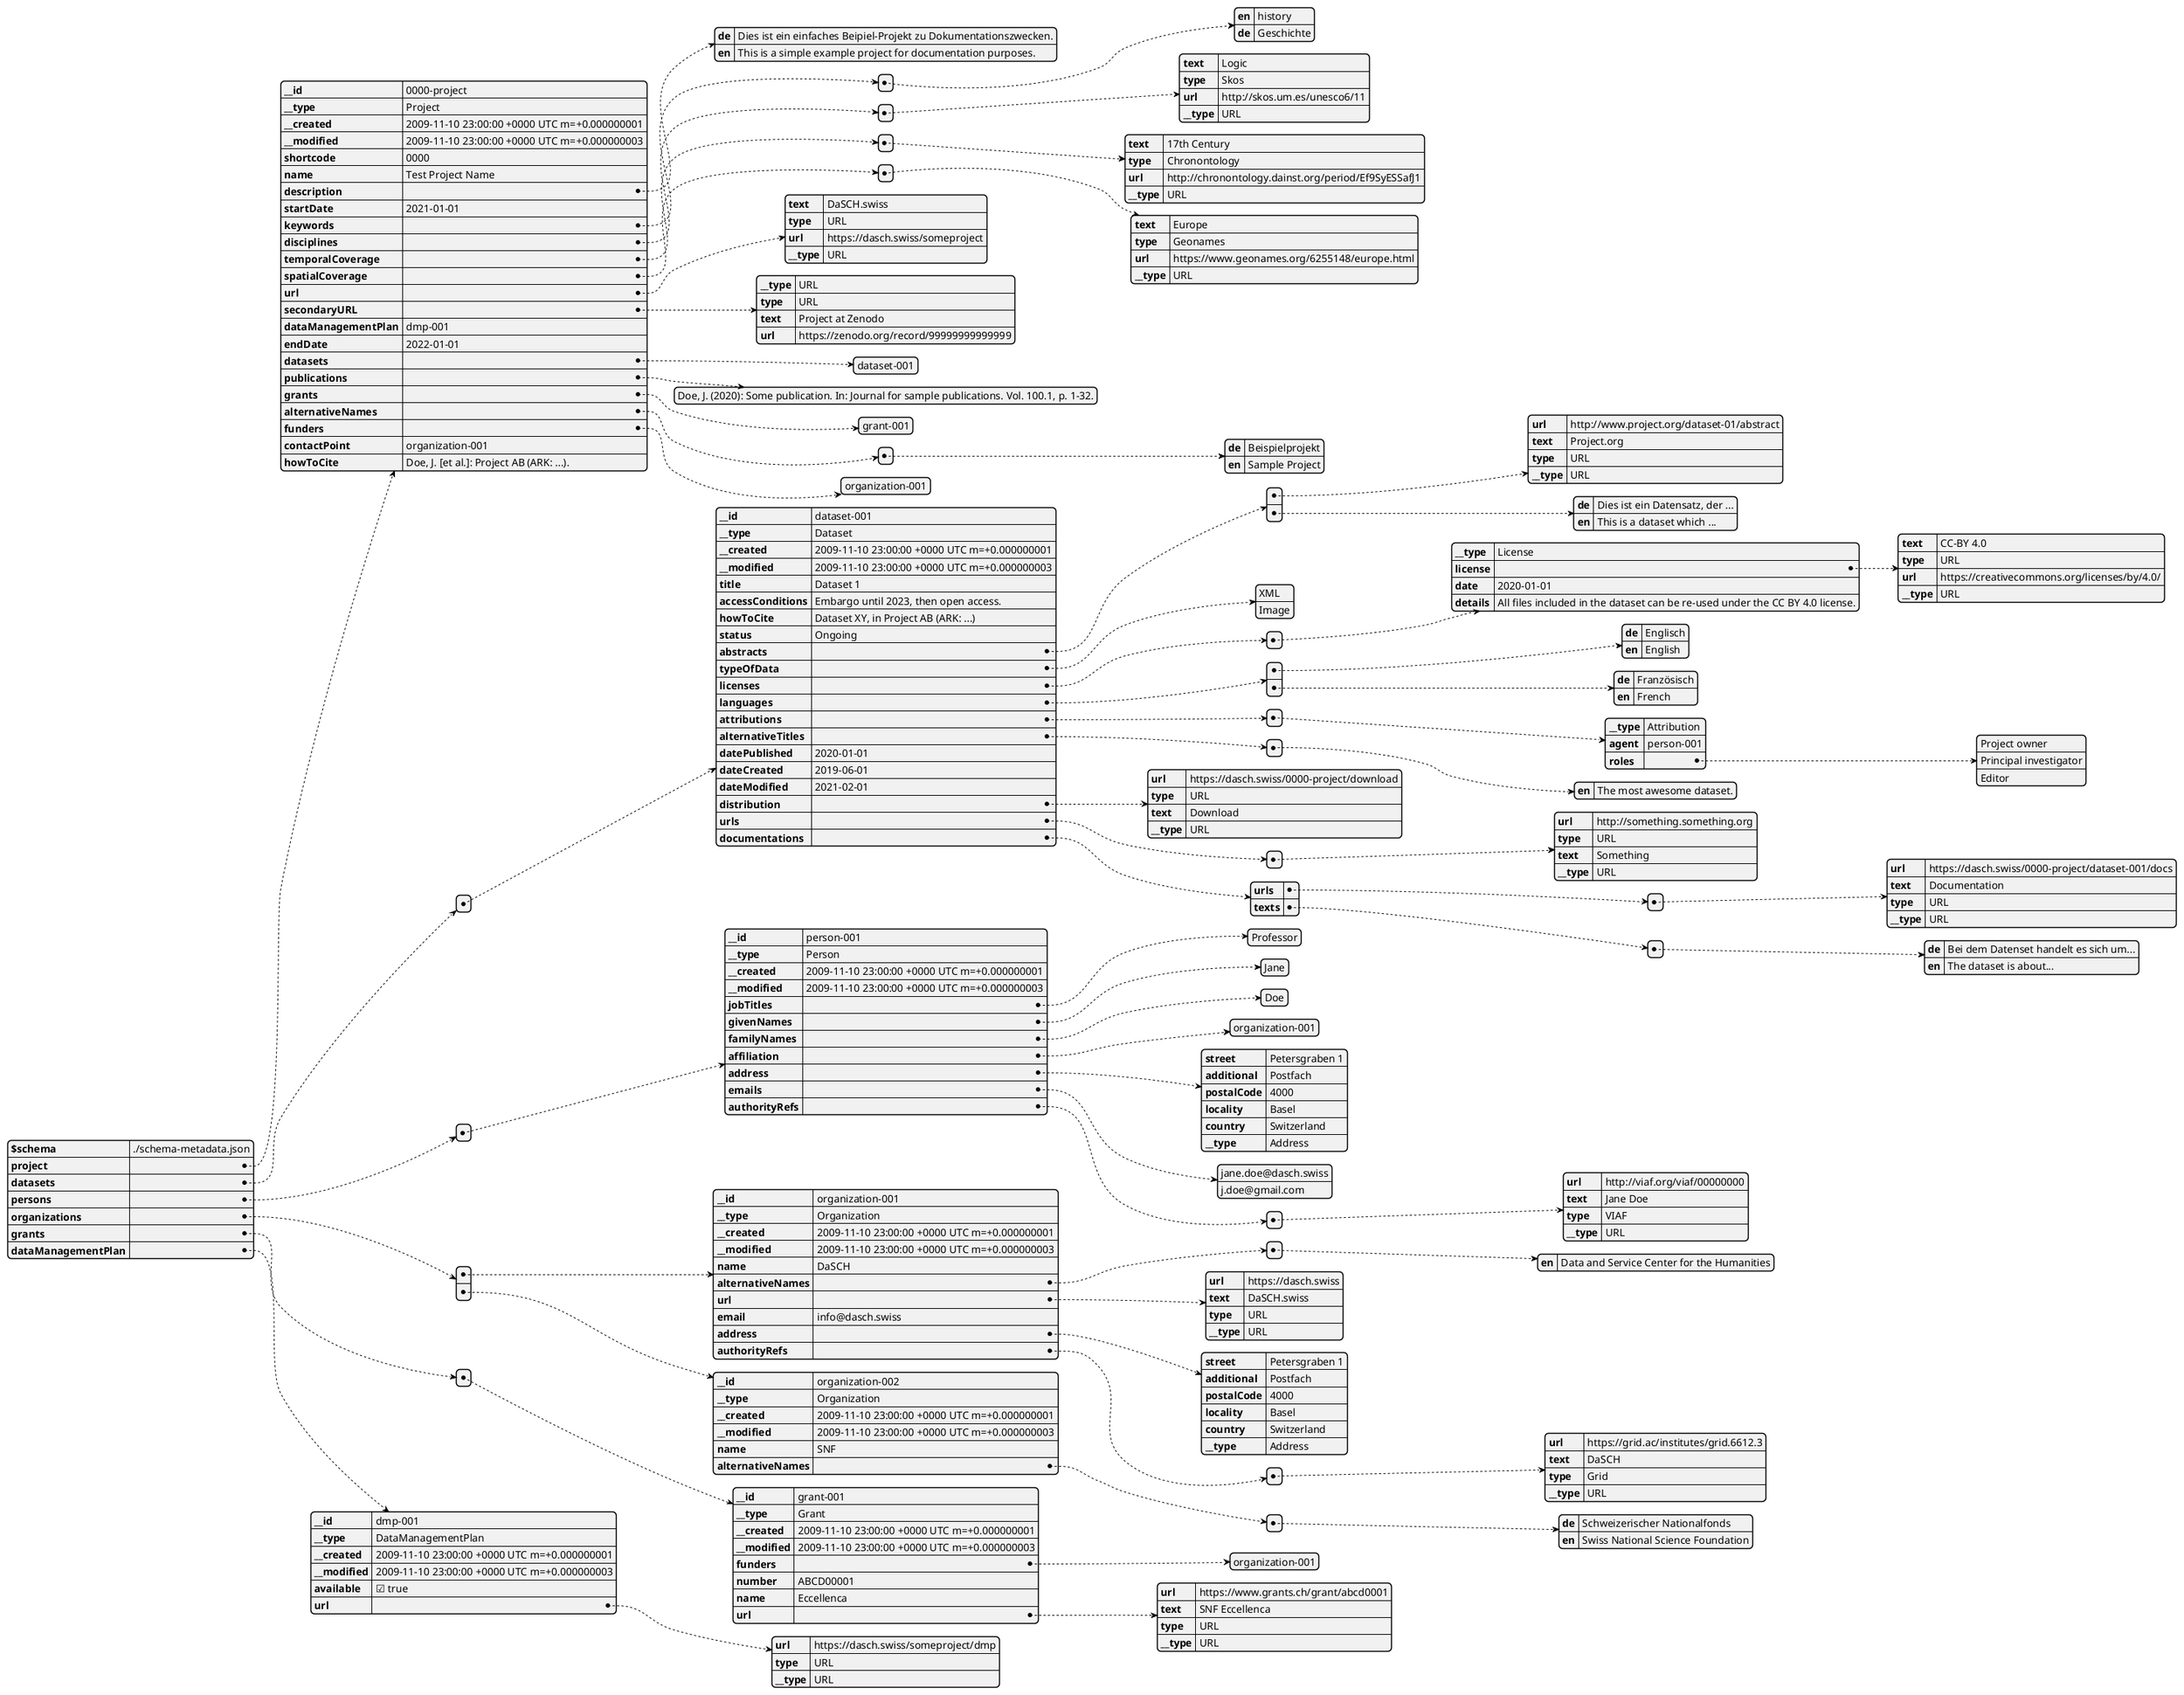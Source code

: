 @startjson API-Example

{
  "$schema": "./schema-metadata.json",
  "project": {
    "__id": "0000-project",
    "__type": "Project",
    "__created": "2009-11-10 23:00:00 +0000 UTC m=+0.000000001",
    "__modified": "2009-11-10 23:00:00 +0000 UTC m=+0.000000003",
    "shortcode": "0000",
    "name": "Test Project Name",
    "description": {
      "de": "Dies ist ein einfaches Beipiel-Projekt zu Dokumentationszwecken.",
      "en": "This is a simple example project for documentation purposes."
    },
    "startDate": "2021-01-01",
    "keywords": [
      {
        "en": "history",
        "de": "Geschichte"
      }
    ],
    "disciplines": [
      {
        "text": "Logic",
        "type": "Skos",
        "url": "http://skos.um.es/unesco6/11",
        "__type": "URL"
      }
    ],
    "temporalCoverage": [
      {
        "text": "17th Century",
        "type": "Chronontology",
        "url": "http://chronontology.dainst.org/period/Ef9SyESSafJ1",
        "__type": "URL"
      }
    ],
    "spatialCoverage": [
      {
        "text": "Europe",
        "type": "Geonames",
        "url": "https://www.geonames.org/6255148/europe.html",
        "__type": "URL"
      }
    ],
    "url": {
      "text": "DaSCH.swiss",
      "type": "URL",
      "url": "https://dasch.swiss/someproject",
      "__type": "URL"
    },
    "secondaryURL": {
      "__type": "URL",
      "type": "URL",
      "text": "Project at Zenodo",
      "url": "https://zenodo.org/record/99999999999999"
    },
    "dataManagementPlan": "dmp-001",
    "endDate": "2022-01-01",
    "datasets": [
      "dataset-001"
    ],
    "publications": [
      "Doe, J. (2020): Some publication. In: Journal for sample publications. Vol. 100.1, p. 1-32."
    ],
    "grants": [
      "grant-001"
    ],
    "alternativeNames": [
      {
        "de": "Beispielprojekt",
        "en": "Sample Project"
      }
    ],
    "funders": [
      "organization-001"
    ],
    "contactPoint": "organization-001",
    "howToCite": "Doe, J. [et al.]: Project AB (ARK: ...)."
  },
  "datasets": [
    {
      "__id": "dataset-001",
      "__type": "Dataset",
      "__created": "2009-11-10 23:00:00 +0000 UTC m=+0.000000001",
      "__modified": "2009-11-10 23:00:00 +0000 UTC m=+0.000000003",
      "title": "Dataset 1",
      "accessConditions": "Embargo until 2023, then open access.",
      "howToCite": "Dataset XY, in Project AB (ARK: ...)",
      "status": "Ongoing",
      "abstracts": [
        {
          "url": "http://www.project.org/dataset-01/abstract",
          "text": "Project.org",
          "type": "URL",
          "__type": "URL"
        },
        {
          "de": "Dies ist ein Datensatz, der ...",
          "en": "This is a dataset which ..."
        }
      ],
      "typeOfData": [
        "XML",
        "Image"
      ],
      "licenses": [
        {
          "__type": "License",
          "license": {
            "text": "CC-BY 4.0",
            "type": "URL",
            "url": "https://creativecommons.org/licenses/by/4.0/",
            "__type": "URL"
          },
          "date": "2020-01-01",
          "details": "All files included in the dataset can be re-used under the CC BY 4.0 license."
        }
      ],
      "languages": [
        {
          "de": "Englisch",
          "en": "English"
        },
        {
          "de": "Französisch",
          "en": "French"
        }
      ],
      "attributions": [
        {
          "__type": "Attribution",
          "agent": "person-001",
          "roles": [
            "Project owner",
            "Principal investigator",
            "Editor"
          ]
        }
      ],
      "alternativeTitles": [
        {
          "en": "The most awesome dataset."
        }
      ],
      "datePublished": "2020-01-01",
      "dateCreated": "2019-06-01",
      "dateModified": "2021-02-01",
      "distribution": {
        "url": "https://dasch.swiss/0000-project/download",
        "type": "URL",
        "text": "Download",
        "__type": "URL"
      },
      "urls": [
        {
          "url": "http://something.something.org",
          "type": "URL",
          "text": "Something",
          "__type": "URL"
        }
      ],
      "documentations": {
        "urls": [
          {
            "url": "https://dasch.swiss/0000-project/dataset-001/docs",
            "text": "Documentation",
            "type": "URL",
            "__type": "URL"
          }
        ],
        "texts": [
          {
            "de": "Bei dem Datenset handelt es sich um...",
            "en": "The dataset is about..."
          }
        ]
      }
    }
  ],
  "persons": [
    {
      "__id": "person-001",
      "__type": "Person",
      "__created": "2009-11-10 23:00:00 +0000 UTC m=+0.000000001",
      "__modified": "2009-11-10 23:00:00 +0000 UTC m=+0.000000003",
      "jobTitles": [
        "Professor"
      ],
      "givenNames": [
        "Jane"
      ],
      "familyNames": [
        "Doe"
      ],
      "affiliation": [
        "organization-001"
      ],
      "address": {
        "street": "Petersgraben 1",
        "additional": "Postfach",
        "postalCode": "4000",
        "locality": "Basel",
        "country": "Switzerland",
        "__type": "Address"
      },
      "emails": [
        "jane.doe@dasch.swiss",
        "j.doe@gmail.com"
      ],
      "authorityRefs": [
        {
          "url": "http://viaf.org/viaf/00000000",
          "text": "Jane Doe",
          "type": "VIAF",
          "__type": "URL"
        }
      ]
    }
  ],
  "organizations": [
    {
      "__id": "organization-001",
      "__type": "Organization",
      "__created": "2009-11-10 23:00:00 +0000 UTC m=+0.000000001",
      "__modified": "2009-11-10 23:00:00 +0000 UTC m=+0.000000003",
      "name": "DaSCH",
      "alternativeNames": [
        {
          "en": "Data and Service Center for the Humanities"
        }
      ],
      "url": {
        "url": "https://dasch.swiss",
        "text": "DaSCH.swiss",
        "type": "URL",
        "__type": "URL"
      },
      "email": "info@dasch.swiss",
      "address": {
        "street": "Petersgraben 1",
        "additional": "Postfach",
        "postalCode": "4000",
        "locality": "Basel",
        "country": "Switzerland",
        "__type": "Address"
      },
      "authorityRefs": [
        {
          "url": "https://grid.ac/institutes/grid.6612.3",
          "text": "DaSCH",
          "type": "Grid",
          "__type": "URL"
        }
      ]
    },
    {
      "__id": "organization-002",
      "__type": "Organization",
      "__created": "2009-11-10 23:00:00 +0000 UTC m=+0.000000001",
      "__modified": "2009-11-10 23:00:00 +0000 UTC m=+0.000000003",
      "name": "SNF",
      "alternativeNames": [
        {
          "de": "Schweizerischer Nationalfonds",
          "en": "Swiss National Science Foundation"
        }
      ]
    }
  ],
  "grants": [
    {
      "__id": "grant-001",
      "__type": "Grant",
      "__created": "2009-11-10 23:00:00 +0000 UTC m=+0.000000001",
      "__modified": "2009-11-10 23:00:00 +0000 UTC m=+0.000000003",
      "funders": [
        "organization-001"
      ],
      "number": "ABCD00001",
      "name": "Eccellenca",
      "url": {
        "url": "https://www.grants.ch/grant/abcd0001",
        "text": "SNF Eccellenca",
        "type": "URL",
        "__type": "URL"
      }
    }
  ],
  "dataManagementPlan": {
    "__id": "dmp-001",
    "__type": "DataManagementPlan",
    "__created": "2009-11-10 23:00:00 +0000 UTC m=+0.000000001",
    "__modified": "2009-11-10 23:00:00 +0000 UTC m=+0.000000003",
    "available": true,
    "url": {
      "url": "https://dasch.swiss/someproject/dmp",
      "type": "URL",
      "__type": "URL"
    }
  }
}





@endjson
